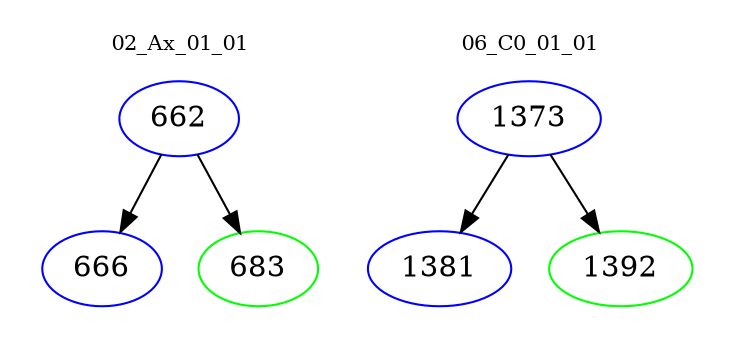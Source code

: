 digraph{
subgraph cluster_0 {
color = white
label = "02_Ax_01_01";
fontsize=10;
T0_662 [label="662", color="blue"]
T0_662 -> T0_666 [color="black"]
T0_666 [label="666", color="blue"]
T0_662 -> T0_683 [color="black"]
T0_683 [label="683", color="green"]
}
subgraph cluster_1 {
color = white
label = "06_C0_01_01";
fontsize=10;
T1_1373 [label="1373", color="blue"]
T1_1373 -> T1_1381 [color="black"]
T1_1381 [label="1381", color="blue"]
T1_1373 -> T1_1392 [color="black"]
T1_1392 [label="1392", color="green"]
}
}
